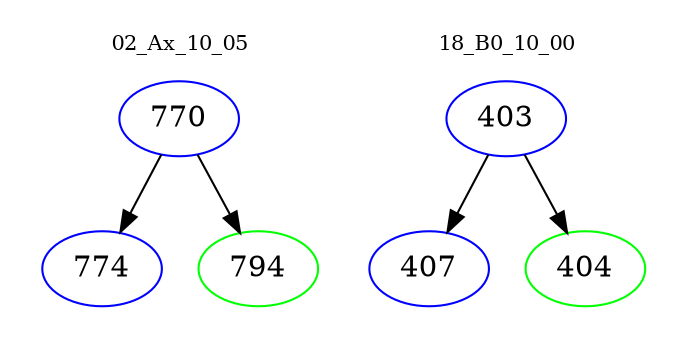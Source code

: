 digraph{
subgraph cluster_0 {
color = white
label = "02_Ax_10_05";
fontsize=10;
T0_770 [label="770", color="blue"]
T0_770 -> T0_774 [color="black"]
T0_774 [label="774", color="blue"]
T0_770 -> T0_794 [color="black"]
T0_794 [label="794", color="green"]
}
subgraph cluster_1 {
color = white
label = "18_B0_10_00";
fontsize=10;
T1_403 [label="403", color="blue"]
T1_403 -> T1_407 [color="black"]
T1_407 [label="407", color="blue"]
T1_403 -> T1_404 [color="black"]
T1_404 [label="404", color="green"]
}
}
